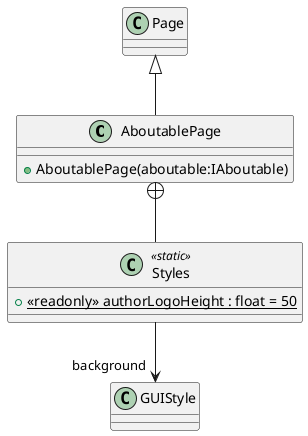 @startuml
class AboutablePage {
    + AboutablePage(aboutable:IAboutable)
}
class Styles <<static>> {
    + {static} <<readonly>> authorLogoHeight : float = 50
}
Page <|-- AboutablePage
AboutablePage +-- Styles
Styles --> "background" GUIStyle
@enduml
